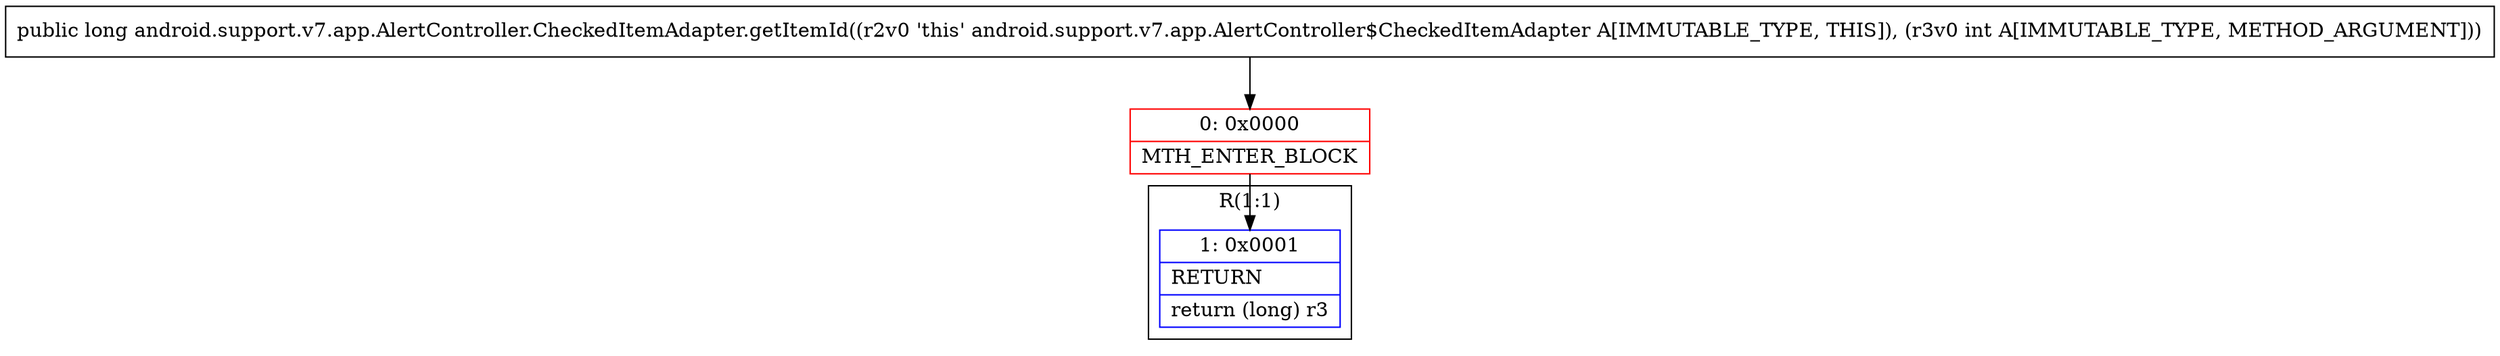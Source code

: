 digraph "CFG forandroid.support.v7.app.AlertController.CheckedItemAdapter.getItemId(I)J" {
subgraph cluster_Region_393235845 {
label = "R(1:1)";
node [shape=record,color=blue];
Node_1 [shape=record,label="{1\:\ 0x0001|RETURN\l|return (long) r3\l}"];
}
Node_0 [shape=record,color=red,label="{0\:\ 0x0000|MTH_ENTER_BLOCK\l}"];
MethodNode[shape=record,label="{public long android.support.v7.app.AlertController.CheckedItemAdapter.getItemId((r2v0 'this' android.support.v7.app.AlertController$CheckedItemAdapter A[IMMUTABLE_TYPE, THIS]), (r3v0 int A[IMMUTABLE_TYPE, METHOD_ARGUMENT])) }"];
MethodNode -> Node_0;
Node_0 -> Node_1;
}

